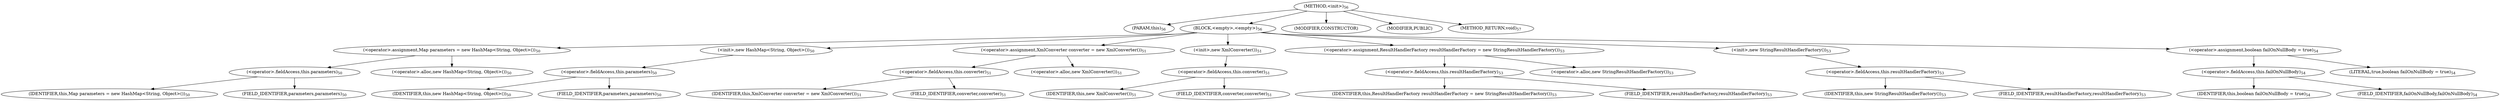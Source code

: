 digraph "&lt;init&gt;" {  
"79" [label = <(METHOD,&lt;init&gt;)<SUB>56</SUB>> ]
"80" [label = <(PARAM,this)<SUB>56</SUB>> ]
"81" [label = <(BLOCK,&lt;empty&gt;,&lt;empty&gt;)<SUB>56</SUB>> ]
"82" [label = <(&lt;operator&gt;.assignment,Map parameters = new HashMap&lt;String, Object&gt;())<SUB>50</SUB>> ]
"83" [label = <(&lt;operator&gt;.fieldAccess,this.parameters)<SUB>50</SUB>> ]
"84" [label = <(IDENTIFIER,this,Map parameters = new HashMap&lt;String, Object&gt;())<SUB>50</SUB>> ]
"85" [label = <(FIELD_IDENTIFIER,parameters,parameters)<SUB>50</SUB>> ]
"86" [label = <(&lt;operator&gt;.alloc,new HashMap&lt;String, Object&gt;())<SUB>50</SUB>> ]
"87" [label = <(&lt;init&gt;,new HashMap&lt;String, Object&gt;())<SUB>50</SUB>> ]
"88" [label = <(&lt;operator&gt;.fieldAccess,this.parameters)<SUB>50</SUB>> ]
"89" [label = <(IDENTIFIER,this,new HashMap&lt;String, Object&gt;())<SUB>50</SUB>> ]
"90" [label = <(FIELD_IDENTIFIER,parameters,parameters)<SUB>50</SUB>> ]
"91" [label = <(&lt;operator&gt;.assignment,XmlConverter converter = new XmlConverter())<SUB>51</SUB>> ]
"92" [label = <(&lt;operator&gt;.fieldAccess,this.converter)<SUB>51</SUB>> ]
"93" [label = <(IDENTIFIER,this,XmlConverter converter = new XmlConverter())<SUB>51</SUB>> ]
"94" [label = <(FIELD_IDENTIFIER,converter,converter)<SUB>51</SUB>> ]
"95" [label = <(&lt;operator&gt;.alloc,new XmlConverter())<SUB>51</SUB>> ]
"96" [label = <(&lt;init&gt;,new XmlConverter())<SUB>51</SUB>> ]
"97" [label = <(&lt;operator&gt;.fieldAccess,this.converter)<SUB>51</SUB>> ]
"98" [label = <(IDENTIFIER,this,new XmlConverter())<SUB>51</SUB>> ]
"99" [label = <(FIELD_IDENTIFIER,converter,converter)<SUB>51</SUB>> ]
"100" [label = <(&lt;operator&gt;.assignment,ResultHandlerFactory resultHandlerFactory = new StringResultHandlerFactory())<SUB>53</SUB>> ]
"101" [label = <(&lt;operator&gt;.fieldAccess,this.resultHandlerFactory)<SUB>53</SUB>> ]
"102" [label = <(IDENTIFIER,this,ResultHandlerFactory resultHandlerFactory = new StringResultHandlerFactory())<SUB>53</SUB>> ]
"103" [label = <(FIELD_IDENTIFIER,resultHandlerFactory,resultHandlerFactory)<SUB>53</SUB>> ]
"104" [label = <(&lt;operator&gt;.alloc,new StringResultHandlerFactory())<SUB>53</SUB>> ]
"105" [label = <(&lt;init&gt;,new StringResultHandlerFactory())<SUB>53</SUB>> ]
"106" [label = <(&lt;operator&gt;.fieldAccess,this.resultHandlerFactory)<SUB>53</SUB>> ]
"107" [label = <(IDENTIFIER,this,new StringResultHandlerFactory())<SUB>53</SUB>> ]
"108" [label = <(FIELD_IDENTIFIER,resultHandlerFactory,resultHandlerFactory)<SUB>53</SUB>> ]
"109" [label = <(&lt;operator&gt;.assignment,boolean failOnNullBody = true)<SUB>54</SUB>> ]
"110" [label = <(&lt;operator&gt;.fieldAccess,this.failOnNullBody)<SUB>54</SUB>> ]
"111" [label = <(IDENTIFIER,this,boolean failOnNullBody = true)<SUB>54</SUB>> ]
"112" [label = <(FIELD_IDENTIFIER,failOnNullBody,failOnNullBody)<SUB>54</SUB>> ]
"113" [label = <(LITERAL,true,boolean failOnNullBody = true)<SUB>54</SUB>> ]
"114" [label = <(MODIFIER,CONSTRUCTOR)> ]
"115" [label = <(MODIFIER,PUBLIC)> ]
"116" [label = <(METHOD_RETURN,void)<SUB>57</SUB>> ]
  "79" -> "80" 
  "79" -> "81" 
  "79" -> "114" 
  "79" -> "115" 
  "79" -> "116" 
  "81" -> "82" 
  "81" -> "87" 
  "81" -> "91" 
  "81" -> "96" 
  "81" -> "100" 
  "81" -> "105" 
  "81" -> "109" 
  "82" -> "83" 
  "82" -> "86" 
  "83" -> "84" 
  "83" -> "85" 
  "87" -> "88" 
  "88" -> "89" 
  "88" -> "90" 
  "91" -> "92" 
  "91" -> "95" 
  "92" -> "93" 
  "92" -> "94" 
  "96" -> "97" 
  "97" -> "98" 
  "97" -> "99" 
  "100" -> "101" 
  "100" -> "104" 
  "101" -> "102" 
  "101" -> "103" 
  "105" -> "106" 
  "106" -> "107" 
  "106" -> "108" 
  "109" -> "110" 
  "109" -> "113" 
  "110" -> "111" 
  "110" -> "112" 
}
